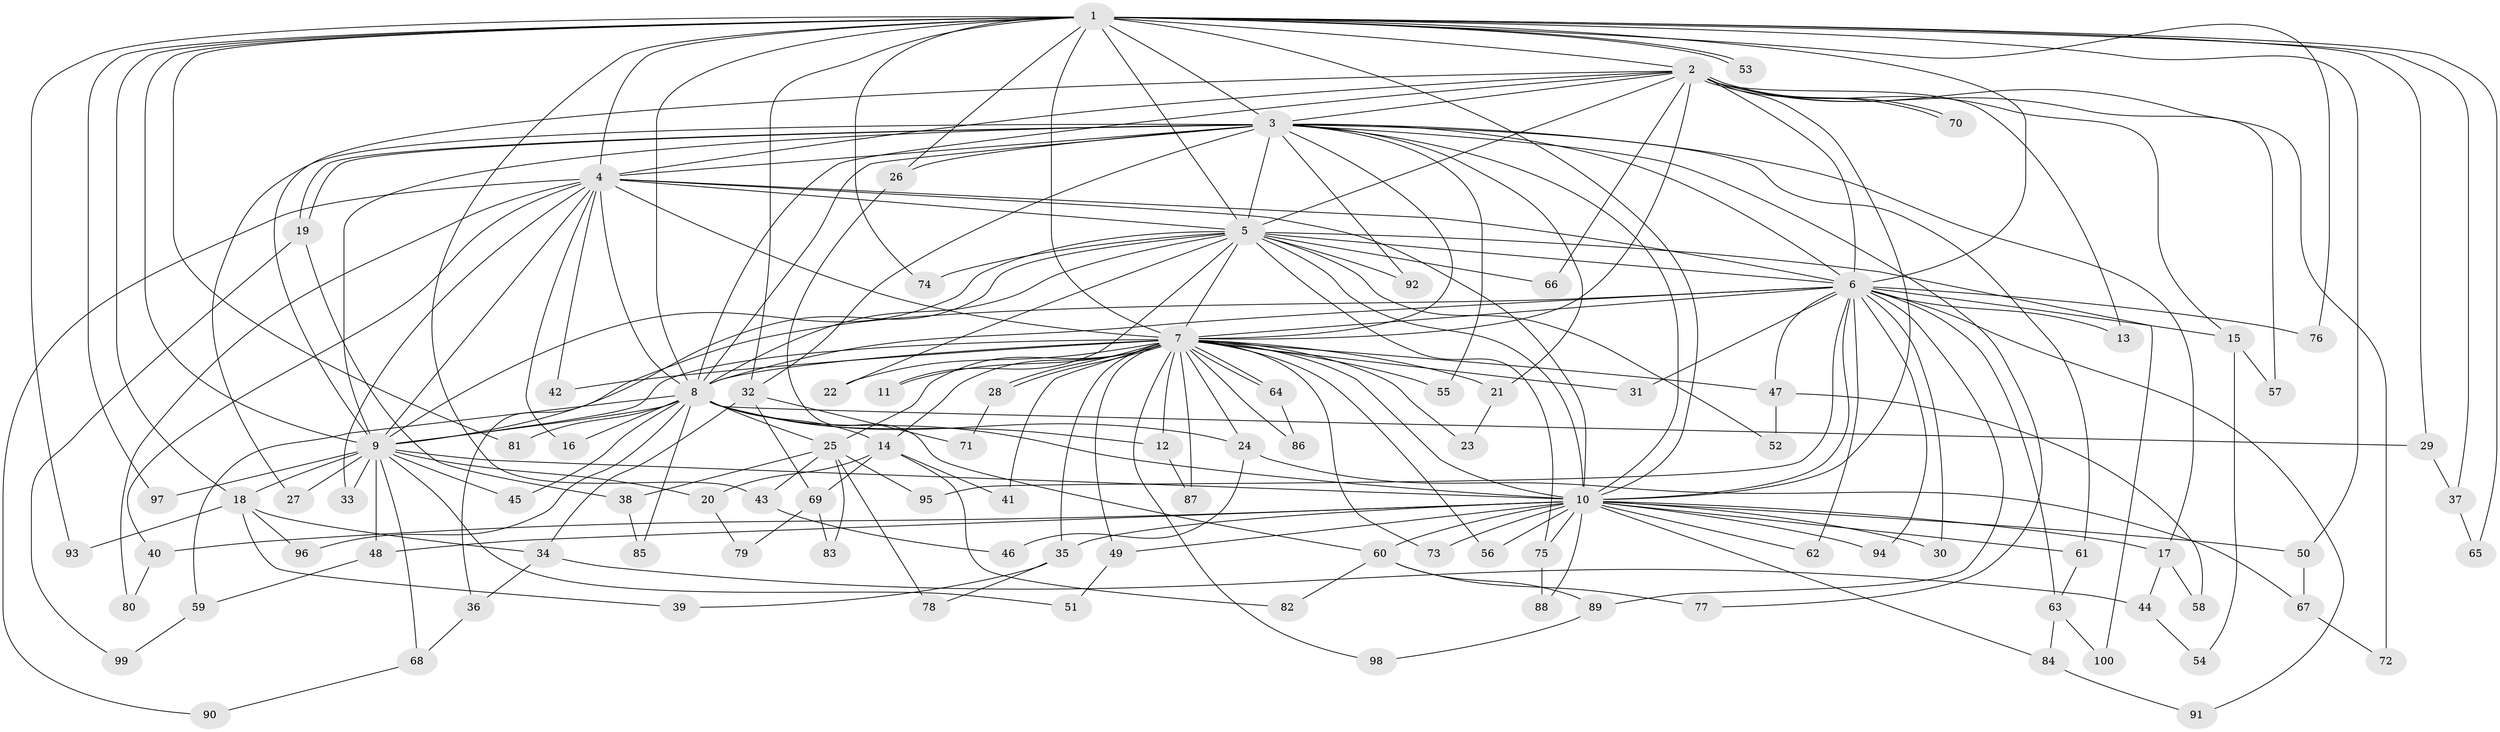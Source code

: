 // Generated by graph-tools (version 1.1) at 2025/34/03/09/25 02:34:47]
// undirected, 100 vertices, 225 edges
graph export_dot {
graph [start="1"]
  node [color=gray90,style=filled];
  1;
  2;
  3;
  4;
  5;
  6;
  7;
  8;
  9;
  10;
  11;
  12;
  13;
  14;
  15;
  16;
  17;
  18;
  19;
  20;
  21;
  22;
  23;
  24;
  25;
  26;
  27;
  28;
  29;
  30;
  31;
  32;
  33;
  34;
  35;
  36;
  37;
  38;
  39;
  40;
  41;
  42;
  43;
  44;
  45;
  46;
  47;
  48;
  49;
  50;
  51;
  52;
  53;
  54;
  55;
  56;
  57;
  58;
  59;
  60;
  61;
  62;
  63;
  64;
  65;
  66;
  67;
  68;
  69;
  70;
  71;
  72;
  73;
  74;
  75;
  76;
  77;
  78;
  79;
  80;
  81;
  82;
  83;
  84;
  85;
  86;
  87;
  88;
  89;
  90;
  91;
  92;
  93;
  94;
  95;
  96;
  97;
  98;
  99;
  100;
  1 -- 2;
  1 -- 3;
  1 -- 4;
  1 -- 5;
  1 -- 6;
  1 -- 7;
  1 -- 8;
  1 -- 9;
  1 -- 10;
  1 -- 18;
  1 -- 26;
  1 -- 29;
  1 -- 32;
  1 -- 37;
  1 -- 43;
  1 -- 50;
  1 -- 53;
  1 -- 53;
  1 -- 65;
  1 -- 74;
  1 -- 76;
  1 -- 81;
  1 -- 93;
  1 -- 97;
  2 -- 3;
  2 -- 4;
  2 -- 5;
  2 -- 6;
  2 -- 7;
  2 -- 8;
  2 -- 9;
  2 -- 10;
  2 -- 13;
  2 -- 15;
  2 -- 57;
  2 -- 66;
  2 -- 70;
  2 -- 70;
  2 -- 72;
  3 -- 4;
  3 -- 5;
  3 -- 6;
  3 -- 7;
  3 -- 8;
  3 -- 9;
  3 -- 10;
  3 -- 17;
  3 -- 19;
  3 -- 19;
  3 -- 21;
  3 -- 26;
  3 -- 27;
  3 -- 32;
  3 -- 55;
  3 -- 61;
  3 -- 77;
  3 -- 92;
  4 -- 5;
  4 -- 6;
  4 -- 7;
  4 -- 8;
  4 -- 9;
  4 -- 10;
  4 -- 16;
  4 -- 33;
  4 -- 40;
  4 -- 42;
  4 -- 80;
  4 -- 90;
  5 -- 6;
  5 -- 7;
  5 -- 8;
  5 -- 9;
  5 -- 10;
  5 -- 11;
  5 -- 22;
  5 -- 36;
  5 -- 52;
  5 -- 66;
  5 -- 74;
  5 -- 75;
  5 -- 92;
  5 -- 100;
  6 -- 7;
  6 -- 8;
  6 -- 9;
  6 -- 10;
  6 -- 13;
  6 -- 15;
  6 -- 30;
  6 -- 31;
  6 -- 47;
  6 -- 62;
  6 -- 63;
  6 -- 76;
  6 -- 89;
  6 -- 91;
  6 -- 94;
  6 -- 95;
  7 -- 8;
  7 -- 9;
  7 -- 10;
  7 -- 11;
  7 -- 12;
  7 -- 14;
  7 -- 21;
  7 -- 22;
  7 -- 23;
  7 -- 24;
  7 -- 25;
  7 -- 28;
  7 -- 28;
  7 -- 31;
  7 -- 35;
  7 -- 41;
  7 -- 42;
  7 -- 47;
  7 -- 49;
  7 -- 55;
  7 -- 56;
  7 -- 64;
  7 -- 64;
  7 -- 73;
  7 -- 86;
  7 -- 87;
  7 -- 98;
  8 -- 9;
  8 -- 10;
  8 -- 12;
  8 -- 14;
  8 -- 16;
  8 -- 24;
  8 -- 25;
  8 -- 29;
  8 -- 45;
  8 -- 59;
  8 -- 81;
  8 -- 85;
  8 -- 96;
  9 -- 10;
  9 -- 18;
  9 -- 20;
  9 -- 27;
  9 -- 33;
  9 -- 45;
  9 -- 48;
  9 -- 51;
  9 -- 68;
  9 -- 97;
  10 -- 17;
  10 -- 30;
  10 -- 35;
  10 -- 40;
  10 -- 48;
  10 -- 49;
  10 -- 50;
  10 -- 56;
  10 -- 60;
  10 -- 61;
  10 -- 62;
  10 -- 73;
  10 -- 75;
  10 -- 84;
  10 -- 88;
  10 -- 94;
  12 -- 87;
  14 -- 20;
  14 -- 41;
  14 -- 69;
  14 -- 82;
  15 -- 54;
  15 -- 57;
  17 -- 44;
  17 -- 58;
  18 -- 34;
  18 -- 39;
  18 -- 93;
  18 -- 96;
  19 -- 38;
  19 -- 99;
  20 -- 79;
  21 -- 23;
  24 -- 46;
  24 -- 67;
  25 -- 38;
  25 -- 43;
  25 -- 78;
  25 -- 83;
  25 -- 95;
  26 -- 60;
  28 -- 71;
  29 -- 37;
  32 -- 34;
  32 -- 69;
  32 -- 71;
  34 -- 36;
  34 -- 44;
  35 -- 39;
  35 -- 78;
  36 -- 68;
  37 -- 65;
  38 -- 85;
  40 -- 80;
  43 -- 46;
  44 -- 54;
  47 -- 52;
  47 -- 58;
  48 -- 59;
  49 -- 51;
  50 -- 67;
  59 -- 99;
  60 -- 77;
  60 -- 82;
  60 -- 89;
  61 -- 63;
  63 -- 84;
  63 -- 100;
  64 -- 86;
  67 -- 72;
  68 -- 90;
  69 -- 79;
  69 -- 83;
  75 -- 88;
  84 -- 91;
  89 -- 98;
}

